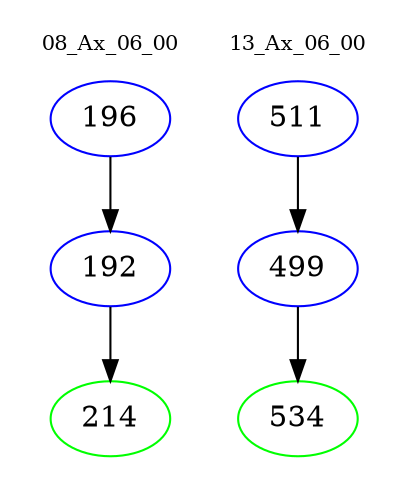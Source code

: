 digraph{
subgraph cluster_0 {
color = white
label = "08_Ax_06_00";
fontsize=10;
T0_196 [label="196", color="blue"]
T0_196 -> T0_192 [color="black"]
T0_192 [label="192", color="blue"]
T0_192 -> T0_214 [color="black"]
T0_214 [label="214", color="green"]
}
subgraph cluster_1 {
color = white
label = "13_Ax_06_00";
fontsize=10;
T1_511 [label="511", color="blue"]
T1_511 -> T1_499 [color="black"]
T1_499 [label="499", color="blue"]
T1_499 -> T1_534 [color="black"]
T1_534 [label="534", color="green"]
}
}
